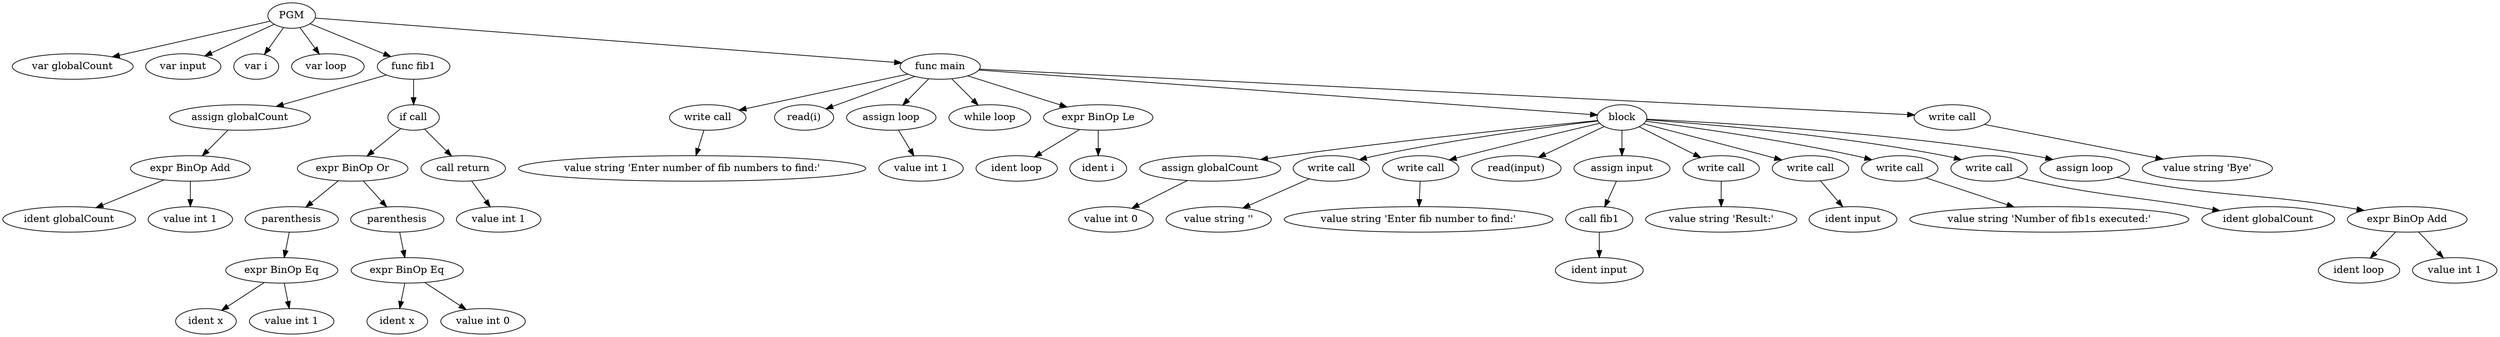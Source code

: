 digraph ast {
0[label = PGM, shape = ellipse]
1[label = "var globalCount", shape = ellipse]
0 -> 1
2[label = "var input", shape = ellipse]
0 -> 2
3[label = "var i", shape = ellipse]
0 -> 3
4[label = "var loop ", shape = ellipse]
0 -> 4
5[label = "func fib1", shape = ellipse]
0 -> 5
6[label = "assign globalCount", shape = ellipse]
5 -> 6
7[label = "expr BinOp Add", shape = ellipse]
6 -> 7
8[label = "ident globalCount", shape = ellipse]
7 -> 8
9[label = "value int 1", shape = ellipse]
7 -> 9
10[label = "if call", shape = ellipse]
5 -> 10
11[label = "expr BinOp Or", shape = ellipse]
10 -> 11
12[label = "parenthesis", shape = ellipse]
11 -> 12
13[label = "expr BinOp Eq", shape = ellipse]
12 -> 13
14[label = "ident x", shape = ellipse]
13 -> 14
15[label = "value int 1", shape = ellipse]
13 -> 15
16[label = "parenthesis", shape = ellipse]
11 -> 16
17[label = "expr BinOp Eq", shape = ellipse]
16 -> 17
18[label = "ident x", shape = ellipse]
17 -> 18
19[label = "value int 0", shape = ellipse]
17 -> 19
20[label = "call return", shape = ellipse]
10 -> 20
21[label = "value int 1", shape = ellipse]
20 -> 21
22[label = "func main", shape = ellipse]
0 -> 22
23[label = "write call", shape = ellipse]
22 -> 23
24[label = "value string 'Enter number of fib numbers to find:'", shape = ellipse]
23 -> 24
25[label = "read(i)", shape = ellipse]
22 -> 25
26[label = "assign loop", shape = ellipse]
22 -> 26
27[label = "value int 1", shape = ellipse]
26 -> 27
28[label = "while loop", shape = ellipse]
22 -> 28
29[label = "expr BinOp Le", shape = ellipse]
22 -> 29
30[label = "ident loop", shape = ellipse]
29 -> 30
31[label = "ident i", shape = ellipse]
29 -> 31
32[label = "block", shape = ellipse]
22 -> 32
33[label = "assign globalCount", shape = ellipse]
32 -> 33
34[label = "value int 0", shape = ellipse]
33 -> 34
35[label = "write call", shape = ellipse]
32 -> 35
36[label = "value string ''", shape = ellipse]
35 -> 36
37[label = "write call", shape = ellipse]
32 -> 37
38[label = "value string 'Enter fib number to find:'", shape = ellipse]
37 -> 38
39[label = "read(input)", shape = ellipse]
32 -> 39
40[label = "assign input", shape = ellipse]
32 -> 40
41[label = "call fib1", shape = ellipse]
40 -> 41
42[label = "ident input", shape = ellipse]
41 -> 42
43[label = "write call", shape = ellipse]
32 -> 43
44[label = "value string 'Result:'", shape = ellipse]
43 -> 44
45[label = "write call", shape = ellipse]
32 -> 45
46[label = "ident input", shape = ellipse]
45 -> 46
47[label = "write call", shape = ellipse]
32 -> 47
48[label = "value string 'Number of fib1s executed:'", shape = ellipse]
47 -> 48
49[label = "write call", shape = ellipse]
32 -> 49
50[label = "ident globalCount", shape = ellipse]
49 -> 50
51[label = "assign loop", shape = ellipse]
32 -> 51
52[label = "expr BinOp Add", shape = ellipse]
51 -> 52
53[label = "ident loop", shape = ellipse]
52 -> 53
54[label = "value int 1", shape = ellipse]
52 -> 54
55[label = "write call", shape = ellipse]
22 -> 55
56[label = "value string 'Bye'", shape = ellipse]
55 -> 56
}